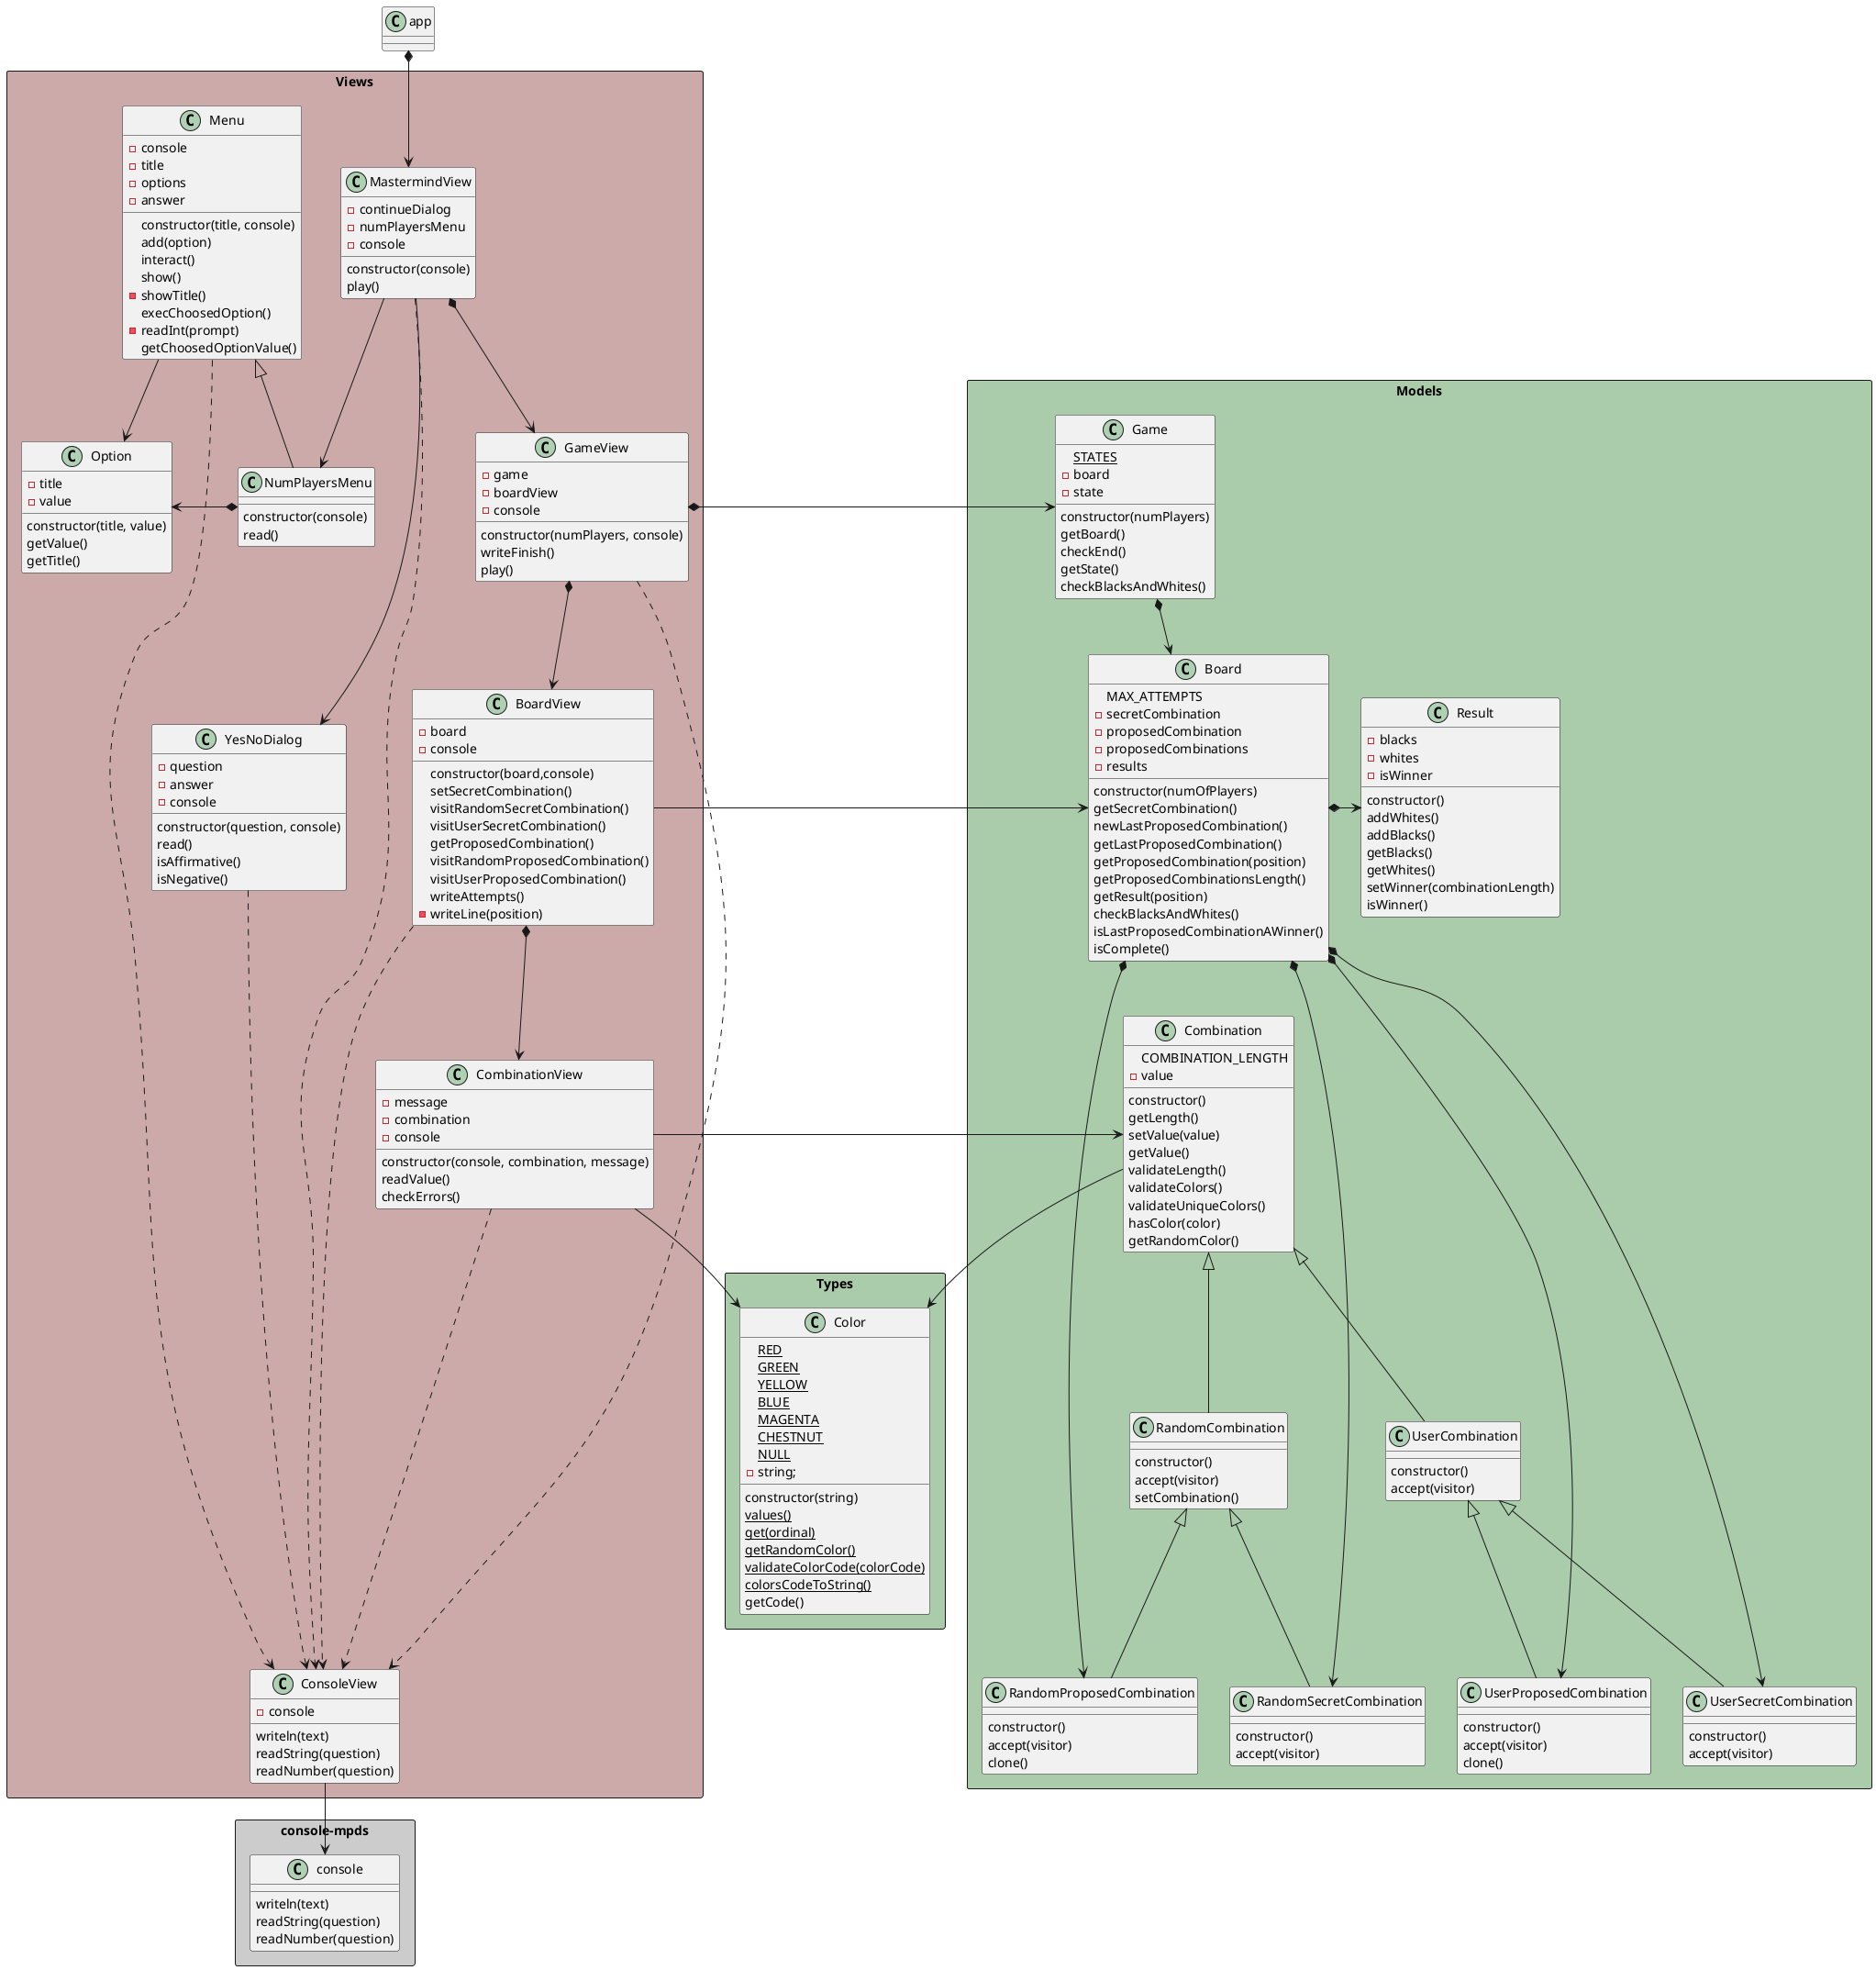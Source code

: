 @startuml connect4_classNotation_classdiagram

package "console-mpds" <<Rectangle>> #ccc {
    class console {
        writeln(text)
        readString(question)
        readNumber(question)
    }
}

package "Types" <<Rectangle>> #aca {
    class Color {
        {static} RED
        {static} GREEN
        {static} YELLOW
        {static} BLUE
        {static} MAGENTA
        {static} CHESTNUT
        {static} NULL
        -string;
        constructor(string) 
        {static} values()
        {static} get(ordinal)
        {static} getRandomColor()
        {static} validateColorCode(colorCode)
        {static} colorsCodeToString()
        getCode()
    }
}

package "Models" <<Rectangle>> #aca {

    class Board {
        MAX_ATTEMPTS
        -secretCombination
        -proposedCombination
        -proposedCombinations
        -results
        constructor(numOfPlayers)
        getSecretCombination()
        newLastProposedCombination()
        getLastProposedCombination()
        getProposedCombination(position)
        getProposedCombinationsLength()
        getResult(position)
        checkBlacksAndWhites()
        isLastProposedCombinationAWinner()
        isComplete()
    }

    class Combination {
        COMBINATION_LENGTH
        -value
        constructor()
        getLength()
        setValue(value)
        getValue()
        validateLength()
        validateColors()
        validateUniqueColors()
        hasColor(color)
        getRandomColor()
    }

    class Game {
        {static} STATES
        -board
        -state
        constructor(numPlayers)
        getBoard()
        checkEnd()
        getState()
        checkBlacksAndWhites()
    }

    class RandomCombination extends Combination{
        constructor()
        accept(visitor)
        setCombination()
    }

    class RandomProposedCombination extends RandomCombination{
        constructor()
        accept(visitor)
        clone()
    }

    class RandomSecretCombination extends RandomCombination{
        constructor()
        accept(visitor)
    }

    class UserCombination extends Combination{
        constructor()
        accept(visitor)
    }

    class UserProposedCombination extends UserCombination{
        constructor()
        accept(visitor)
        clone()
    }

    class UserSecretCombination extends UserCombination{
        constructor()
        accept(visitor)
    }

    class Result {
        -blacks
        -whites
        -isWinner
        constructor()
        addWhites()
        addBlacks()
        getBlacks()
        getWhites()
        setWinner(combinationLength)
        isWinner()
    }
}

package "Views" <<Rectangle>> #caa {
    class BoardView{
        -board
        -console
        constructor(board,console)
        setSecretCombination()
        visitRandomSecretCombination()
        visitUserSecretCombination()
        getProposedCombination()
        visitRandomProposedCombination()
        visitUserProposedCombination()
        writeAttempts()
        -writeLine(position)
    }

    class CombinationView {
        -message
        -combination
        -console
        constructor(console, combination, message)
        readValue()
        checkErrors()
    }

    class ConsoleView {
        -console
        writeln(text)
        readString(question)
        readNumber(question)
    }

    class GameView {
        -game
        -boardView
        -console
        constructor(numPlayers, console)
        writeFinish()
        play()
    }

    class MastermindView {
        -continueDialog
        -numPlayersMenu
        -console
        constructor(console)
        play()
    }

    class NumPlayersMenu extends Menu {
        constructor(console)
        read()
    }

    class YesNoDialog {
        -question
        -answer
        -console
        constructor(question, console)
        read()
        isAffirmative()
        isNegative()
    }

    class Option {
        -title
        -value
        constructor(title, value) 
        getValue()
        getTitle()
    }

    class Menu {
        -console
        -title
        -options
        -answer
        constructor(title, console)
        add(option)
        interact()
        show()
        -showTitle()
        execChoosedOption()
        -readInt(prompt)
        getChoosedOptionValue()
    }
}

Board *-down-> RandomSecretCombination
Board *-down-> RandomProposedCombination
Board *-down-> UserSecretCombination
Board *-down-> UserProposedCombination
Board *-right-> Result
Board -down[hidden]-> Combination

Combination -d-> Color

Game *-down-> Board

BoardView -> Board
BoardView *-down-> CombinationView

CombinationView -> Combination
CombinationView -d-> Color

GameView *-> Game
GameView *-down-> BoardView

MastermindView -> YesNoDialog
MastermindView -> NumPlayersMenu
MastermindView *-down-> GameView
MastermindView -left[hidden]-> Menu

Menu --> Option
NumPlayersMenu *-> Option

MastermindView .-down-> ConsoleView
GameView .-down-> ConsoleView
BoardView .-down-> ConsoleView
CombinationView .-down-> ConsoleView
YesNoDialog .-down-> ConsoleView
Menu .-down-> ConsoleView

ConsoleView -down-> console

app *-down-> MastermindView

@enduml